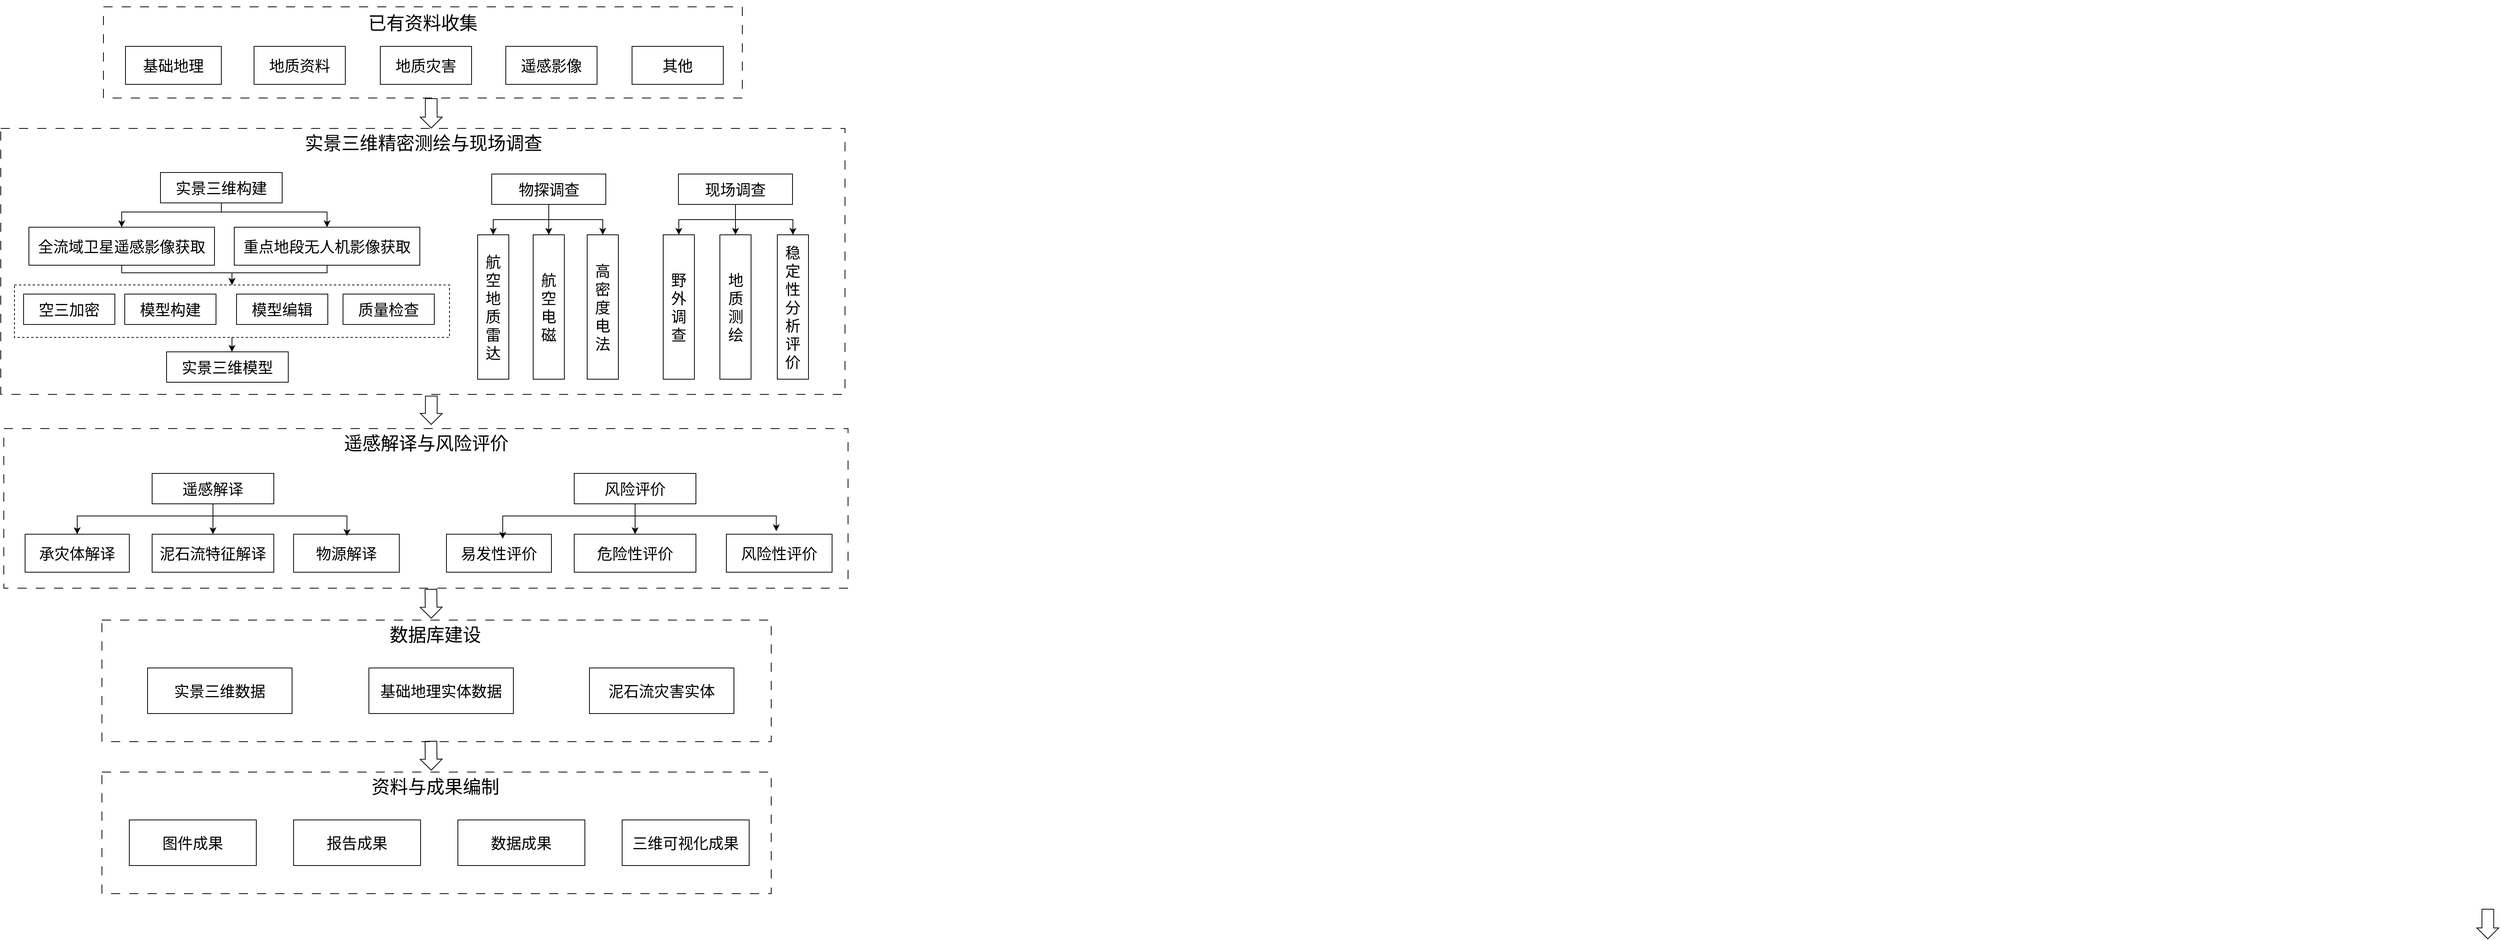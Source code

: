 <mxfile version="24.8.4">
  <diagram name="第 1 页" id="_WoBSNBqqMukpzqZPp-9">
    <mxGraphModel dx="3193" dy="1678" grid="1" gridSize="10" guides="1" tooltips="1" connect="1" arrows="1" fold="1" page="1" pageScale="1" pageWidth="827" pageHeight="1169" math="0" shadow="0">
      <root>
        <mxCell id="0" />
        <mxCell id="1" parent="0" />
        <mxCell id="fZVCOgSi_mHKolly4ZE5-50" value="" style="rounded=0;whiteSpace=wrap;html=1;dashed=1;dashPattern=12 12;" vertex="1" parent="1">
          <mxGeometry x="303" y="1017" width="880" height="160" as="geometry" />
        </mxCell>
        <mxCell id="fZVCOgSi_mHKolly4ZE5-34" value="" style="rounded=0;whiteSpace=wrap;html=1;dashed=1;dashPattern=12 12;" vertex="1" parent="1">
          <mxGeometry x="174" y="765" width="1110" height="210" as="geometry" />
        </mxCell>
        <mxCell id="fZVCOgSi_mHKolly4ZE5-2" value="" style="rounded=0;whiteSpace=wrap;html=1;dashed=1;dashPattern=12 12;" vertex="1" parent="1">
          <mxGeometry x="305" y="210" width="840" height="120" as="geometry" />
        </mxCell>
        <mxCell id="fZVCOgSi_mHKolly4ZE5-3" value="&lt;font style=&quot;font-size: 20px;&quot;&gt;基础地理&lt;/font&gt;" style="rounded=0;whiteSpace=wrap;html=1;" vertex="1" parent="1">
          <mxGeometry x="334" y="262" width="126" height="50" as="geometry" />
        </mxCell>
        <mxCell id="fZVCOgSi_mHKolly4ZE5-4" value="&lt;font style=&quot;font-size: 20px;&quot;&gt;地质资料&lt;/font&gt;" style="rounded=0;whiteSpace=wrap;html=1;" vertex="1" parent="1">
          <mxGeometry x="503" y="262" width="120" height="50" as="geometry" />
        </mxCell>
        <mxCell id="fZVCOgSi_mHKolly4ZE5-7" value="&lt;font style=&quot;font-size: 20px;&quot;&gt;地质灾害&lt;/font&gt;" style="rounded=0;whiteSpace=wrap;html=1;" vertex="1" parent="1">
          <mxGeometry x="669" y="262" width="120" height="50" as="geometry" />
        </mxCell>
        <mxCell id="fZVCOgSi_mHKolly4ZE5-8" value="&lt;span style=&quot;font-size: 20px;&quot;&gt;遥感影像&lt;/span&gt;" style="rounded=0;whiteSpace=wrap;html=1;" vertex="1" parent="1">
          <mxGeometry x="834" y="262" width="120" height="50" as="geometry" />
        </mxCell>
        <mxCell id="fZVCOgSi_mHKolly4ZE5-12" value="&lt;font style=&quot;font-size: 20px;&quot;&gt;其他&lt;/font&gt;" style="rounded=0;whiteSpace=wrap;html=1;" vertex="1" parent="1">
          <mxGeometry x="1000" y="262" width="120" height="50" as="geometry" />
        </mxCell>
        <mxCell id="fZVCOgSi_mHKolly4ZE5-13" value="&lt;font style=&quot;font-size: 24px;&quot;&gt;已有资料收集&lt;/font&gt;" style="rounded=0;whiteSpace=wrap;html=1;opacity=0;" vertex="1" parent="1">
          <mxGeometry x="610" y="202" width="230" height="60" as="geometry" />
        </mxCell>
        <mxCell id="fZVCOgSi_mHKolly4ZE5-14" value="&lt;font style=&quot;font-size: 20px;&quot;&gt;已有资料收集&lt;/font&gt;" style="rounded=0;whiteSpace=wrap;html=1;opacity=0;" vertex="1" parent="1">
          <mxGeometry x="583" y="370" width="230" height="60" as="geometry" />
        </mxCell>
        <mxCell id="fZVCOgSi_mHKolly4ZE5-15" value="" style="rounded=0;whiteSpace=wrap;html=1;dashed=1;dashPattern=12 12;" vertex="1" parent="1">
          <mxGeometry x="170" y="370" width="1110" height="350" as="geometry" />
        </mxCell>
        <mxCell id="fZVCOgSi_mHKolly4ZE5-16" value="&lt;font style=&quot;font-size: 24px;&quot;&gt;实景三维精密测绘与现场调查&lt;/font&gt;" style="rounded=0;whiteSpace=wrap;html=1;opacity=0;" vertex="1" parent="1">
          <mxGeometry x="560" y="360" width="331.5" height="60" as="geometry" />
        </mxCell>
        <mxCell id="fZVCOgSi_mHKolly4ZE5-79" style="edgeStyle=orthogonalEdgeStyle;rounded=0;orthogonalLoop=1;jettySize=auto;html=1;entryX=0.5;entryY=0;entryDx=0;entryDy=0;" edge="1" parent="1" source="fZVCOgSi_mHKolly4ZE5-17" target="fZVCOgSi_mHKolly4ZE5-18">
          <mxGeometry relative="1" as="geometry">
            <Array as="points">
              <mxPoint x="460" y="480" />
              <mxPoint x="329" y="480" />
            </Array>
          </mxGeometry>
        </mxCell>
        <mxCell id="fZVCOgSi_mHKolly4ZE5-80" style="edgeStyle=orthogonalEdgeStyle;rounded=0;orthogonalLoop=1;jettySize=auto;html=1;" edge="1" parent="1" source="fZVCOgSi_mHKolly4ZE5-17" target="fZVCOgSi_mHKolly4ZE5-19">
          <mxGeometry relative="1" as="geometry">
            <Array as="points">
              <mxPoint x="460" y="480" />
              <mxPoint x="599" y="480" />
            </Array>
          </mxGeometry>
        </mxCell>
        <mxCell id="fZVCOgSi_mHKolly4ZE5-17" value="&lt;font style=&quot;font-size: 20px;&quot;&gt;实景三维构建&lt;/font&gt;" style="rounded=0;whiteSpace=wrap;html=1;" vertex="1" parent="1">
          <mxGeometry x="380" y="428" width="160" height="40" as="geometry" />
        </mxCell>
        <mxCell id="fZVCOgSi_mHKolly4ZE5-83" style="edgeStyle=orthogonalEdgeStyle;rounded=0;orthogonalLoop=1;jettySize=auto;html=1;entryX=0.5;entryY=0;entryDx=0;entryDy=0;" edge="1" parent="1" source="fZVCOgSi_mHKolly4ZE5-18" target="fZVCOgSi_mHKolly4ZE5-81">
          <mxGeometry relative="1" as="geometry">
            <Array as="points">
              <mxPoint x="329" y="560" />
              <mxPoint x="474" y="560" />
            </Array>
          </mxGeometry>
        </mxCell>
        <mxCell id="fZVCOgSi_mHKolly4ZE5-18" value="&lt;span style=&quot;font-size: 20px;&quot;&gt;全流域卫星遥感影像获取&lt;/span&gt;" style="rounded=0;whiteSpace=wrap;html=1;" vertex="1" parent="1">
          <mxGeometry x="207" y="500" width="244" height="50" as="geometry" />
        </mxCell>
        <mxCell id="fZVCOgSi_mHKolly4ZE5-84" style="edgeStyle=orthogonalEdgeStyle;rounded=0;orthogonalLoop=1;jettySize=auto;html=1;entryX=0.5;entryY=0;entryDx=0;entryDy=0;" edge="1" parent="1" source="fZVCOgSi_mHKolly4ZE5-19" target="fZVCOgSi_mHKolly4ZE5-81">
          <mxGeometry relative="1" as="geometry">
            <Array as="points">
              <mxPoint x="599" y="560" />
              <mxPoint x="474" y="560" />
            </Array>
          </mxGeometry>
        </mxCell>
        <mxCell id="fZVCOgSi_mHKolly4ZE5-19" value="&lt;span style=&quot;font-size: 20px;&quot;&gt;重点地段无人机影像获取&lt;/span&gt;" style="rounded=0;whiteSpace=wrap;html=1;" vertex="1" parent="1">
          <mxGeometry x="477" y="500" width="244" height="50" as="geometry" />
        </mxCell>
        <mxCell id="fZVCOgSi_mHKolly4ZE5-24" value="&lt;font style=&quot;font-size: 20px;&quot;&gt;实景三维模型&lt;/font&gt;" style="rounded=0;whiteSpace=wrap;html=1;" vertex="1" parent="1">
          <mxGeometry x="388" y="664" width="160" height="40" as="geometry" />
        </mxCell>
        <mxCell id="fZVCOgSi_mHKolly4ZE5-74" style="edgeStyle=orthogonalEdgeStyle;rounded=0;orthogonalLoop=1;jettySize=auto;html=1;entryX=0.5;entryY=0;entryDx=0;entryDy=0;" edge="1" parent="1" source="fZVCOgSi_mHKolly4ZE5-25" target="fZVCOgSi_mHKolly4ZE5-27">
          <mxGeometry relative="1" as="geometry" />
        </mxCell>
        <mxCell id="fZVCOgSi_mHKolly4ZE5-75" style="edgeStyle=orthogonalEdgeStyle;rounded=0;orthogonalLoop=1;jettySize=auto;html=1;entryX=0.5;entryY=0;entryDx=0;entryDy=0;" edge="1" parent="1" source="fZVCOgSi_mHKolly4ZE5-25" target="fZVCOgSi_mHKolly4ZE5-29">
          <mxGeometry relative="1" as="geometry" />
        </mxCell>
        <mxCell id="fZVCOgSi_mHKolly4ZE5-89" style="edgeStyle=orthogonalEdgeStyle;rounded=0;orthogonalLoop=1;jettySize=auto;html=1;entryX=0.5;entryY=0;entryDx=0;entryDy=0;" edge="1" parent="1" source="fZVCOgSi_mHKolly4ZE5-25" target="fZVCOgSi_mHKolly4ZE5-28">
          <mxGeometry relative="1" as="geometry" />
        </mxCell>
        <mxCell id="fZVCOgSi_mHKolly4ZE5-25" value="&lt;font style=&quot;font-size: 20px;&quot;&gt;物探调查&lt;/font&gt;" style="rounded=0;whiteSpace=wrap;html=1;" vertex="1" parent="1">
          <mxGeometry x="815.5" y="430" width="150" height="40" as="geometry" />
        </mxCell>
        <mxCell id="fZVCOgSi_mHKolly4ZE5-76" value="" style="edgeStyle=orthogonalEdgeStyle;rounded=0;orthogonalLoop=1;jettySize=auto;html=1;" edge="1" parent="1" source="fZVCOgSi_mHKolly4ZE5-26" target="fZVCOgSi_mHKolly4ZE5-31">
          <mxGeometry relative="1" as="geometry" />
        </mxCell>
        <mxCell id="fZVCOgSi_mHKolly4ZE5-77" style="edgeStyle=orthogonalEdgeStyle;rounded=0;orthogonalLoop=1;jettySize=auto;html=1;entryX=0.5;entryY=0;entryDx=0;entryDy=0;" edge="1" parent="1" source="fZVCOgSi_mHKolly4ZE5-26" target="fZVCOgSi_mHKolly4ZE5-30">
          <mxGeometry relative="1" as="geometry" />
        </mxCell>
        <mxCell id="fZVCOgSi_mHKolly4ZE5-78" style="edgeStyle=orthogonalEdgeStyle;rounded=0;orthogonalLoop=1;jettySize=auto;html=1;entryX=0.5;entryY=0;entryDx=0;entryDy=0;" edge="1" parent="1" source="fZVCOgSi_mHKolly4ZE5-26" target="fZVCOgSi_mHKolly4ZE5-32">
          <mxGeometry relative="1" as="geometry" />
        </mxCell>
        <mxCell id="fZVCOgSi_mHKolly4ZE5-26" value="&lt;font style=&quot;font-size: 20px;&quot;&gt;现场调查&lt;/font&gt;" style="rounded=0;whiteSpace=wrap;html=1;" vertex="1" parent="1">
          <mxGeometry x="1061" y="430" width="150" height="40" as="geometry" />
        </mxCell>
        <mxCell id="fZVCOgSi_mHKolly4ZE5-27" value="&lt;font style=&quot;font-size: 20px;&quot;&gt;航空地质雷达&lt;/font&gt;" style="rounded=0;whiteSpace=wrap;html=1;" vertex="1" parent="1">
          <mxGeometry x="797" y="510" width="41" height="190" as="geometry" />
        </mxCell>
        <mxCell id="fZVCOgSi_mHKolly4ZE5-28" value="&lt;font style=&quot;font-size: 20px;&quot;&gt;航空电磁&lt;/font&gt;" style="rounded=0;whiteSpace=wrap;html=1;" vertex="1" parent="1">
          <mxGeometry x="870" y="510" width="41" height="190" as="geometry" />
        </mxCell>
        <mxCell id="fZVCOgSi_mHKolly4ZE5-29" value="&lt;font style=&quot;font-size: 20px;&quot;&gt;高密度电法&lt;/font&gt;" style="rounded=0;whiteSpace=wrap;html=1;" vertex="1" parent="1">
          <mxGeometry x="941" y="510" width="41" height="190" as="geometry" />
        </mxCell>
        <mxCell id="fZVCOgSi_mHKolly4ZE5-30" value="&lt;font style=&quot;font-size: 20px;&quot;&gt;野外调查&lt;/font&gt;" style="rounded=0;whiteSpace=wrap;html=1;" vertex="1" parent="1">
          <mxGeometry x="1041" y="510" width="41" height="190" as="geometry" />
        </mxCell>
        <mxCell id="fZVCOgSi_mHKolly4ZE5-31" value="&lt;font style=&quot;font-size: 20px;&quot;&gt;地质测绘&lt;/font&gt;" style="rounded=0;whiteSpace=wrap;html=1;" vertex="1" parent="1">
          <mxGeometry x="1115.5" y="510" width="41" height="190" as="geometry" />
        </mxCell>
        <mxCell id="fZVCOgSi_mHKolly4ZE5-32" value="&lt;font style=&quot;font-size: 20px;&quot;&gt;稳定性分析评价&lt;/font&gt;" style="rounded=0;whiteSpace=wrap;html=1;" vertex="1" parent="1">
          <mxGeometry x="1191" y="510" width="41" height="190" as="geometry" />
        </mxCell>
        <mxCell id="fZVCOgSi_mHKolly4ZE5-33" value="&lt;font style=&quot;font-size: 24px;&quot;&gt;遥感解译与风险评价&lt;/font&gt;" style="rounded=0;whiteSpace=wrap;html=1;opacity=0;" vertex="1" parent="1">
          <mxGeometry x="592.5" y="755" width="273" height="60" as="geometry" />
        </mxCell>
        <mxCell id="fZVCOgSi_mHKolly4ZE5-91" style="edgeStyle=orthogonalEdgeStyle;rounded=0;orthogonalLoop=1;jettySize=auto;html=1;entryX=0.5;entryY=0;entryDx=0;entryDy=0;" edge="1" parent="1" source="fZVCOgSi_mHKolly4ZE5-35" target="fZVCOgSi_mHKolly4ZE5-43">
          <mxGeometry relative="1" as="geometry" />
        </mxCell>
        <mxCell id="fZVCOgSi_mHKolly4ZE5-92" style="edgeStyle=orthogonalEdgeStyle;rounded=0;orthogonalLoop=1;jettySize=auto;html=1;entryX=0.5;entryY=0;entryDx=0;entryDy=0;" edge="1" parent="1" source="fZVCOgSi_mHKolly4ZE5-35" target="fZVCOgSi_mHKolly4ZE5-36">
          <mxGeometry relative="1" as="geometry">
            <Array as="points">
              <mxPoint x="449" y="880" />
              <mxPoint x="271" y="880" />
            </Array>
          </mxGeometry>
        </mxCell>
        <mxCell id="fZVCOgSi_mHKolly4ZE5-35" value="&lt;font style=&quot;font-size: 20px;&quot;&gt;遥感解译&lt;/font&gt;" style="rounded=0;whiteSpace=wrap;html=1;" vertex="1" parent="1">
          <mxGeometry x="369" y="824" width="160" height="40" as="geometry" />
        </mxCell>
        <mxCell id="fZVCOgSi_mHKolly4ZE5-36" value="&lt;font style=&quot;font-size: 20px;&quot;&gt;承灾体解译&lt;/font&gt;" style="rounded=0;whiteSpace=wrap;html=1;" vertex="1" parent="1">
          <mxGeometry x="202" y="904" width="137" height="50" as="geometry" />
        </mxCell>
        <mxCell id="fZVCOgSi_mHKolly4ZE5-43" value="&lt;span style=&quot;font-size: 20px;&quot;&gt;泥石流特征解译&lt;/span&gt;" style="rounded=0;whiteSpace=wrap;html=1;" vertex="1" parent="1">
          <mxGeometry x="369" y="904" width="160" height="50" as="geometry" />
        </mxCell>
        <mxCell id="fZVCOgSi_mHKolly4ZE5-44" value="&lt;span style=&quot;font-size: 20px;&quot;&gt;物源解译&lt;/span&gt;" style="rounded=0;whiteSpace=wrap;html=1;" vertex="1" parent="1">
          <mxGeometry x="555" y="904" width="139" height="50" as="geometry" />
        </mxCell>
        <mxCell id="fZVCOgSi_mHKolly4ZE5-45" value="&lt;span style=&quot;font-size: 20px;&quot;&gt;易发性评价&lt;/span&gt;" style="rounded=0;whiteSpace=wrap;html=1;" vertex="1" parent="1">
          <mxGeometry x="756" y="904" width="138" height="50" as="geometry" />
        </mxCell>
        <mxCell id="fZVCOgSi_mHKolly4ZE5-46" value="&lt;span style=&quot;font-size: 20px;&quot;&gt;危险性评价&lt;/span&gt;" style="rounded=0;whiteSpace=wrap;html=1;" vertex="1" parent="1">
          <mxGeometry x="924" y="904" width="160" height="50" as="geometry" />
        </mxCell>
        <mxCell id="fZVCOgSi_mHKolly4ZE5-47" value="&lt;span style=&quot;font-size: 20px;&quot;&gt;风险性评价&lt;/span&gt;" style="rounded=0;whiteSpace=wrap;html=1;" vertex="1" parent="1">
          <mxGeometry x="1124" y="904" width="139" height="50" as="geometry" />
        </mxCell>
        <mxCell id="fZVCOgSi_mHKolly4ZE5-94" value="" style="edgeStyle=orthogonalEdgeStyle;rounded=0;orthogonalLoop=1;jettySize=auto;html=1;" edge="1" parent="1" source="fZVCOgSi_mHKolly4ZE5-48" target="fZVCOgSi_mHKolly4ZE5-46">
          <mxGeometry relative="1" as="geometry" />
        </mxCell>
        <mxCell id="fZVCOgSi_mHKolly4ZE5-48" value="&lt;span style=&quot;font-size: 20px;&quot;&gt;风险评价&lt;/span&gt;" style="rounded=0;whiteSpace=wrap;html=1;" vertex="1" parent="1">
          <mxGeometry x="924" y="824" width="160" height="40" as="geometry" />
        </mxCell>
        <mxCell id="fZVCOgSi_mHKolly4ZE5-49" value="&lt;font style=&quot;font-size: 24px;&quot;&gt;数据库建设&lt;/font&gt;" style="rounded=0;whiteSpace=wrap;html=1;opacity=0;" vertex="1" parent="1">
          <mxGeometry x="605" y="1007" width="273" height="60" as="geometry" />
        </mxCell>
        <mxCell id="fZVCOgSi_mHKolly4ZE5-51" value="&lt;font style=&quot;font-size: 20px;&quot;&gt;实景三维数据&lt;/font&gt;" style="rounded=0;whiteSpace=wrap;html=1;" vertex="1" parent="1">
          <mxGeometry x="363" y="1080" width="190" height="60" as="geometry" />
        </mxCell>
        <mxCell id="fZVCOgSi_mHKolly4ZE5-52" value="&lt;font style=&quot;font-size: 20px;&quot;&gt;基础地理实体数据&lt;/font&gt;" style="rounded=0;whiteSpace=wrap;html=1;" vertex="1" parent="1">
          <mxGeometry x="654" y="1080" width="190" height="60" as="geometry" />
        </mxCell>
        <mxCell id="fZVCOgSi_mHKolly4ZE5-53" value="&lt;font style=&quot;font-size: 20px;&quot;&gt;泥石流灾害实体&lt;/font&gt;" style="rounded=0;whiteSpace=wrap;html=1;" vertex="1" parent="1">
          <mxGeometry x="944" y="1080" width="190" height="60" as="geometry" />
        </mxCell>
        <mxCell id="fZVCOgSi_mHKolly4ZE5-54" value="" style="rounded=0;whiteSpace=wrap;html=1;dashed=1;dashPattern=12 12;" vertex="1" parent="1">
          <mxGeometry x="303" y="1217" width="880" height="160" as="geometry" />
        </mxCell>
        <mxCell id="fZVCOgSi_mHKolly4ZE5-55" value="&lt;font style=&quot;font-size: 24px;&quot;&gt;资料与成果编制&lt;/font&gt;" style="rounded=0;whiteSpace=wrap;html=1;opacity=0;" vertex="1" parent="1">
          <mxGeometry x="605" y="1207" width="273" height="60" as="geometry" />
        </mxCell>
        <mxCell id="fZVCOgSi_mHKolly4ZE5-56" value="&lt;font style=&quot;font-size: 20px;&quot;&gt;图件成果&lt;/font&gt;" style="rounded=0;whiteSpace=wrap;html=1;" vertex="1" parent="1">
          <mxGeometry x="339" y="1280" width="167" height="60" as="geometry" />
        </mxCell>
        <mxCell id="fZVCOgSi_mHKolly4ZE5-59" value="&lt;span style=&quot;font-size: 20px;&quot;&gt;数据成果&lt;/span&gt;" style="rounded=0;whiteSpace=wrap;html=1;" vertex="1" parent="1">
          <mxGeometry x="771" y="1280" width="167" height="60" as="geometry" />
        </mxCell>
        <mxCell id="fZVCOgSi_mHKolly4ZE5-60" value="&lt;font style=&quot;font-size: 20px;&quot;&gt;报告成果&lt;/font&gt;" style="rounded=0;whiteSpace=wrap;html=1;" vertex="1" parent="1">
          <mxGeometry x="555" y="1280" width="167" height="60" as="geometry" />
        </mxCell>
        <mxCell id="fZVCOgSi_mHKolly4ZE5-61" value="&lt;span style=&quot;font-size: 20px;&quot;&gt;三维可视化成果&lt;/span&gt;" style="rounded=0;whiteSpace=wrap;html=1;" vertex="1" parent="1">
          <mxGeometry x="987" y="1280" width="167" height="60" as="geometry" />
        </mxCell>
        <mxCell id="fZVCOgSi_mHKolly4ZE5-62" value="" style="shape=flexArrow;endArrow=classic;html=1;rounded=0;width=15.429;endSize=4.474;exitX=0.5;exitY=1;exitDx=0;exitDy=0;endWidth=12.327;" edge="1" parent="1">
          <mxGeometry width="50" height="50" relative="1" as="geometry">
            <mxPoint x="3440" y="1397" as="sourcePoint" />
            <mxPoint x="3440" y="1437" as="targetPoint" />
          </mxGeometry>
        </mxCell>
        <mxCell id="fZVCOgSi_mHKolly4ZE5-66" value="" style="shape=flexArrow;endArrow=classic;html=1;rounded=0;width=15.429;endSize=4.474;exitX=0.51;exitY=1.005;exitDx=0;exitDy=0;endWidth=12.327;exitPerimeter=0;" edge="1" parent="1" source="fZVCOgSi_mHKolly4ZE5-15">
          <mxGeometry width="50" height="50" relative="1" as="geometry">
            <mxPoint x="736" y="730" as="sourcePoint" />
            <mxPoint x="736" y="760" as="targetPoint" />
          </mxGeometry>
        </mxCell>
        <mxCell id="fZVCOgSi_mHKolly4ZE5-71" value="" style="shape=flexArrow;endArrow=classic;html=1;rounded=0;width=15.429;endSize=4.474;exitX=0.51;exitY=1.005;exitDx=0;exitDy=0;endWidth=12.327;exitPerimeter=0;" edge="1" parent="1">
          <mxGeometry width="50" height="50" relative="1" as="geometry">
            <mxPoint x="735.57" y="1176" as="sourcePoint" />
            <mxPoint x="736" y="1215" as="targetPoint" />
          </mxGeometry>
        </mxCell>
        <mxCell id="fZVCOgSi_mHKolly4ZE5-72" value="" style="shape=flexArrow;endArrow=classic;html=1;rounded=0;width=15.429;endSize=4.474;exitX=0.51;exitY=1.005;exitDx=0;exitDy=0;endWidth=12.327;exitPerimeter=0;" edge="1" parent="1">
          <mxGeometry width="50" height="50" relative="1" as="geometry">
            <mxPoint x="735.57" y="976" as="sourcePoint" />
            <mxPoint x="736" y="1015" as="targetPoint" />
          </mxGeometry>
        </mxCell>
        <mxCell id="fZVCOgSi_mHKolly4ZE5-86" value="" style="edgeStyle=orthogonalEdgeStyle;rounded=0;orthogonalLoop=1;jettySize=auto;html=1;" edge="1" parent="1" source="fZVCOgSi_mHKolly4ZE5-81" target="fZVCOgSi_mHKolly4ZE5-24">
          <mxGeometry relative="1" as="geometry">
            <Array as="points">
              <mxPoint x="470" y="670" />
              <mxPoint x="470" y="670" />
            </Array>
          </mxGeometry>
        </mxCell>
        <mxCell id="fZVCOgSi_mHKolly4ZE5-81" value="" style="rounded=0;whiteSpace=wrap;html=1;dashed=1;" vertex="1" parent="1">
          <mxGeometry x="188" y="576" width="572" height="69" as="geometry" />
        </mxCell>
        <mxCell id="fZVCOgSi_mHKolly4ZE5-20" value="&lt;font style=&quot;font-size: 20px;&quot;&gt;空三加密&lt;/font&gt;" style="rounded=0;whiteSpace=wrap;html=1;" vertex="1" parent="1">
          <mxGeometry x="200" y="588" width="120" height="40" as="geometry" />
        </mxCell>
        <mxCell id="fZVCOgSi_mHKolly4ZE5-21" value="&lt;font style=&quot;font-size: 20px;&quot;&gt;模型构建&lt;/font&gt;" style="rounded=0;whiteSpace=wrap;html=1;" vertex="1" parent="1">
          <mxGeometry x="333" y="588" width="120" height="40" as="geometry" />
        </mxCell>
        <mxCell id="fZVCOgSi_mHKolly4ZE5-22" value="&lt;font style=&quot;font-size: 20px;&quot;&gt;模型编辑&lt;/font&gt;" style="rounded=0;whiteSpace=wrap;html=1;" vertex="1" parent="1">
          <mxGeometry x="480" y="588" width="120" height="40" as="geometry" />
        </mxCell>
        <mxCell id="fZVCOgSi_mHKolly4ZE5-23" value="&lt;font style=&quot;font-size: 20px;&quot;&gt;质量检查&lt;/font&gt;" style="rounded=0;whiteSpace=wrap;html=1;" vertex="1" parent="1">
          <mxGeometry x="620" y="588" width="120" height="40" as="geometry" />
        </mxCell>
        <mxCell id="fZVCOgSi_mHKolly4ZE5-87" value="" style="shape=flexArrow;endArrow=classic;html=1;rounded=0;width=15.429;endSize=4.474;exitX=0.51;exitY=1.005;exitDx=0;exitDy=0;endWidth=12.327;exitPerimeter=0;" edge="1" parent="1">
          <mxGeometry width="50" height="50" relative="1" as="geometry">
            <mxPoint x="736" y="330.25" as="sourcePoint" />
            <mxPoint x="736" y="370" as="targetPoint" />
          </mxGeometry>
        </mxCell>
        <mxCell id="fZVCOgSi_mHKolly4ZE5-93" style="edgeStyle=orthogonalEdgeStyle;rounded=0;orthogonalLoop=1;jettySize=auto;html=1;entryX=0.505;entryY=0.046;entryDx=0;entryDy=0;entryPerimeter=0;" edge="1" parent="1" source="fZVCOgSi_mHKolly4ZE5-35" target="fZVCOgSi_mHKolly4ZE5-44">
          <mxGeometry relative="1" as="geometry">
            <Array as="points">
              <mxPoint x="449" y="880" />
              <mxPoint x="625" y="880" />
            </Array>
          </mxGeometry>
        </mxCell>
        <mxCell id="fZVCOgSi_mHKolly4ZE5-95" style="edgeStyle=orthogonalEdgeStyle;rounded=0;orthogonalLoop=1;jettySize=auto;html=1;entryX=0.536;entryY=0.12;entryDx=0;entryDy=0;entryPerimeter=0;" edge="1" parent="1" source="fZVCOgSi_mHKolly4ZE5-48" target="fZVCOgSi_mHKolly4ZE5-45">
          <mxGeometry relative="1" as="geometry">
            <Array as="points">
              <mxPoint x="1004" y="880" />
              <mxPoint x="830" y="880" />
            </Array>
          </mxGeometry>
        </mxCell>
        <mxCell id="fZVCOgSi_mHKolly4ZE5-96" style="edgeStyle=orthogonalEdgeStyle;rounded=0;orthogonalLoop=1;jettySize=auto;html=1;entryX=0.915;entryY=0.643;entryDx=0;entryDy=0;entryPerimeter=0;" edge="1" parent="1" source="fZVCOgSi_mHKolly4ZE5-48" target="fZVCOgSi_mHKolly4ZE5-34">
          <mxGeometry relative="1" as="geometry">
            <Array as="points">
              <mxPoint x="1004" y="880" />
              <mxPoint x="1190" y="880" />
            </Array>
          </mxGeometry>
        </mxCell>
      </root>
    </mxGraphModel>
  </diagram>
</mxfile>
